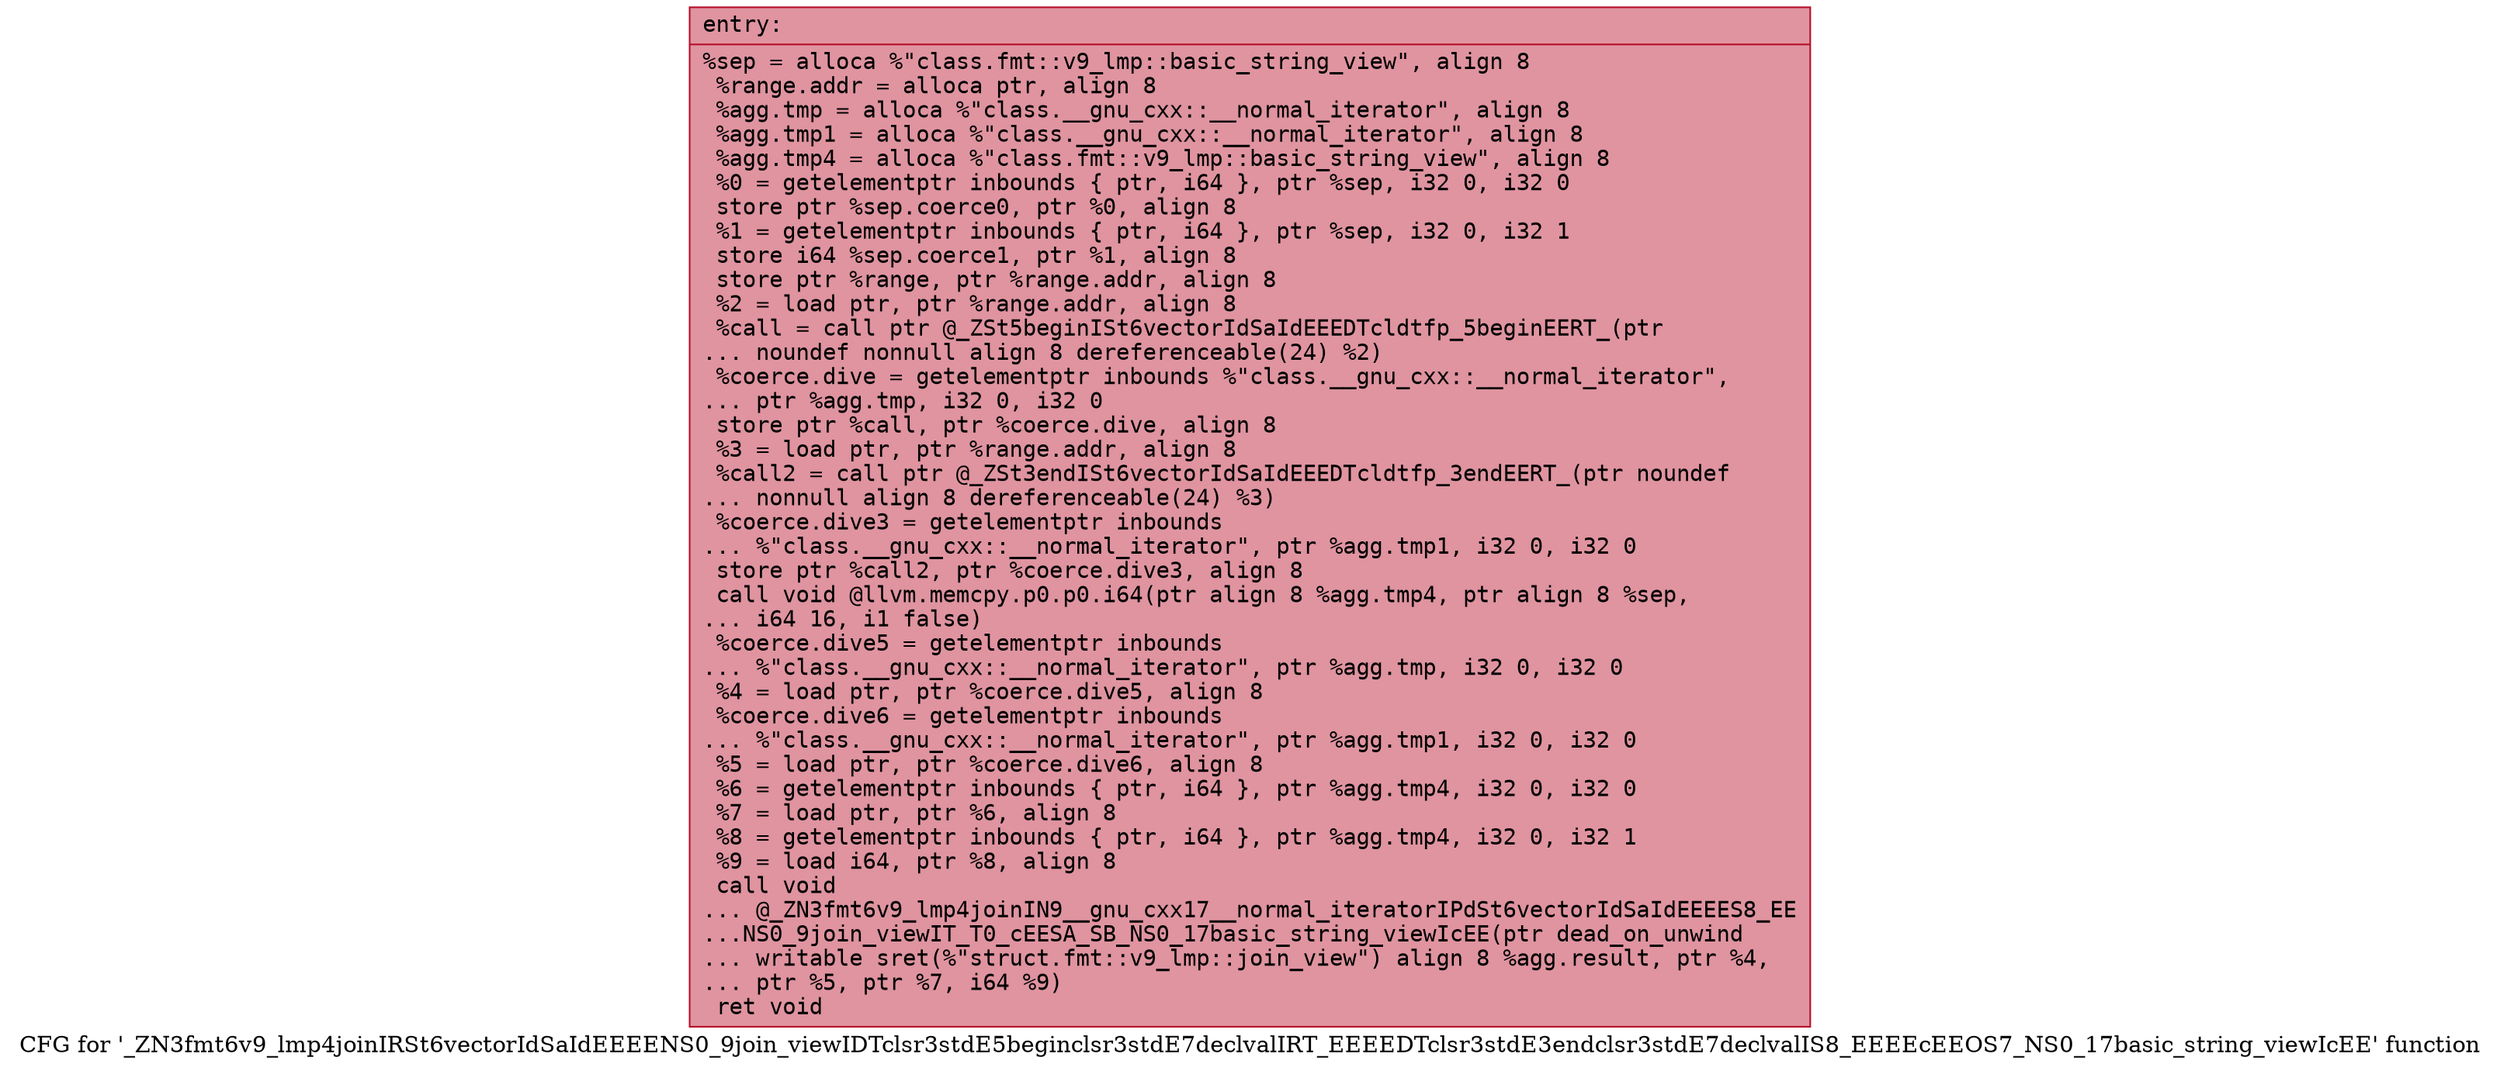digraph "CFG for '_ZN3fmt6v9_lmp4joinIRSt6vectorIdSaIdEEEENS0_9join_viewIDTclsr3stdE5beginclsr3stdE7declvalIRT_EEEEDTclsr3stdE3endclsr3stdE7declvalIS8_EEEEcEEOS7_NS0_17basic_string_viewIcEE' function" {
	label="CFG for '_ZN3fmt6v9_lmp4joinIRSt6vectorIdSaIdEEEENS0_9join_viewIDTclsr3stdE5beginclsr3stdE7declvalIRT_EEEEDTclsr3stdE3endclsr3stdE7declvalIS8_EEEEcEEOS7_NS0_17basic_string_viewIcEE' function";

	Node0x556bfe29b850 [shape=record,color="#b70d28ff", style=filled, fillcolor="#b70d2870" fontname="Courier",label="{entry:\l|  %sep = alloca %\"class.fmt::v9_lmp::basic_string_view\", align 8\l  %range.addr = alloca ptr, align 8\l  %agg.tmp = alloca %\"class.__gnu_cxx::__normal_iterator\", align 8\l  %agg.tmp1 = alloca %\"class.__gnu_cxx::__normal_iterator\", align 8\l  %agg.tmp4 = alloca %\"class.fmt::v9_lmp::basic_string_view\", align 8\l  %0 = getelementptr inbounds \{ ptr, i64 \}, ptr %sep, i32 0, i32 0\l  store ptr %sep.coerce0, ptr %0, align 8\l  %1 = getelementptr inbounds \{ ptr, i64 \}, ptr %sep, i32 0, i32 1\l  store i64 %sep.coerce1, ptr %1, align 8\l  store ptr %range, ptr %range.addr, align 8\l  %2 = load ptr, ptr %range.addr, align 8\l  %call = call ptr @_ZSt5beginISt6vectorIdSaIdEEEDTcldtfp_5beginEERT_(ptr\l... noundef nonnull align 8 dereferenceable(24) %2)\l  %coerce.dive = getelementptr inbounds %\"class.__gnu_cxx::__normal_iterator\",\l... ptr %agg.tmp, i32 0, i32 0\l  store ptr %call, ptr %coerce.dive, align 8\l  %3 = load ptr, ptr %range.addr, align 8\l  %call2 = call ptr @_ZSt3endISt6vectorIdSaIdEEEDTcldtfp_3endEERT_(ptr noundef\l... nonnull align 8 dereferenceable(24) %3)\l  %coerce.dive3 = getelementptr inbounds\l... %\"class.__gnu_cxx::__normal_iterator\", ptr %agg.tmp1, i32 0, i32 0\l  store ptr %call2, ptr %coerce.dive3, align 8\l  call void @llvm.memcpy.p0.p0.i64(ptr align 8 %agg.tmp4, ptr align 8 %sep,\l... i64 16, i1 false)\l  %coerce.dive5 = getelementptr inbounds\l... %\"class.__gnu_cxx::__normal_iterator\", ptr %agg.tmp, i32 0, i32 0\l  %4 = load ptr, ptr %coerce.dive5, align 8\l  %coerce.dive6 = getelementptr inbounds\l... %\"class.__gnu_cxx::__normal_iterator\", ptr %agg.tmp1, i32 0, i32 0\l  %5 = load ptr, ptr %coerce.dive6, align 8\l  %6 = getelementptr inbounds \{ ptr, i64 \}, ptr %agg.tmp4, i32 0, i32 0\l  %7 = load ptr, ptr %6, align 8\l  %8 = getelementptr inbounds \{ ptr, i64 \}, ptr %agg.tmp4, i32 0, i32 1\l  %9 = load i64, ptr %8, align 8\l  call void\l... @_ZN3fmt6v9_lmp4joinIN9__gnu_cxx17__normal_iteratorIPdSt6vectorIdSaIdEEEES8_EE\l...NS0_9join_viewIT_T0_cEESA_SB_NS0_17basic_string_viewIcEE(ptr dead_on_unwind\l... writable sret(%\"struct.fmt::v9_lmp::join_view\") align 8 %agg.result, ptr %4,\l... ptr %5, ptr %7, i64 %9)\l  ret void\l}"];
}
